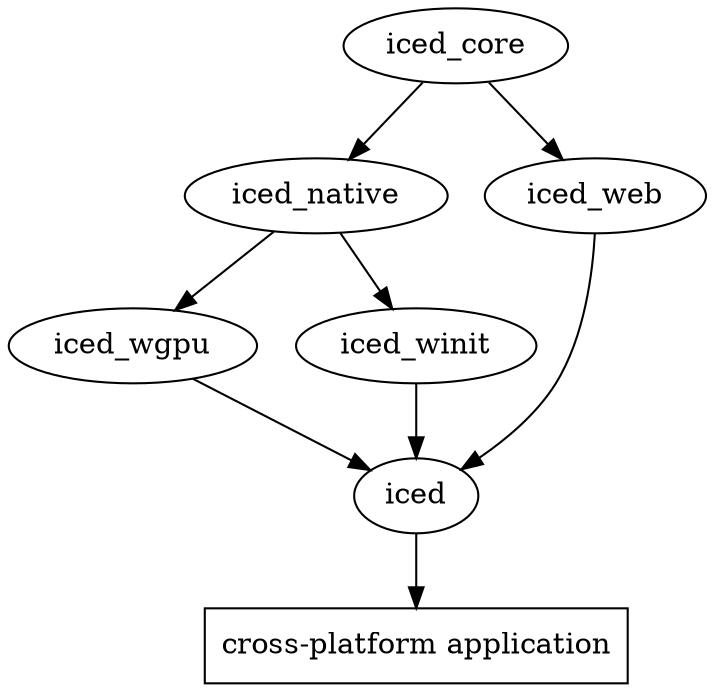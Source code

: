 digraph G {
  "iced_core" -> "iced_native"
  "iced_core" -> "iced_web"
  "iced_native" -> "iced_wgpu"
  "iced_native" -> "iced_winit"
  "iced_web" -> "iced"
  "iced_wgpu" -> "iced"
  "iced_winit" -> "iced"

  node[shape=box];
  "iced" -> "cross-platform application"
}
